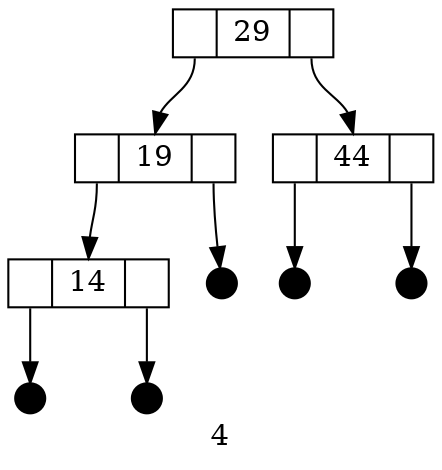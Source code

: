 digraph {
	node [height=.2 shape=record]
	label=4
	29 [label="<f0> |<f1> 29|<f2> "]
	19 [label="<f0> |<f1> 19|<f2> "]
	29:f0 -> 19:f1
	44 [label="<f0> |<f1> 44|<f2> "]
	29:f2 -> 44:f1
	44 [label="<f0> |<f1> 44|<f2> "]
	null0 [shape=point]
	44:f0 -> null0
	null1 [shape=point]
	44:f2 -> null1
	19 [label="<f0> |<f1> 19|<f2> "]
	14 [label="<f0> |<f1> 14|<f2> "]
	19:f0 -> 14:f1
	null2 [shape=point]
	19:f2 -> null2
	14 [label="<f0> |<f1> 14|<f2> "]
	null3 [shape=point]
	14:f0 -> null3
	null4 [shape=point]
	14:f2 -> null4
}

